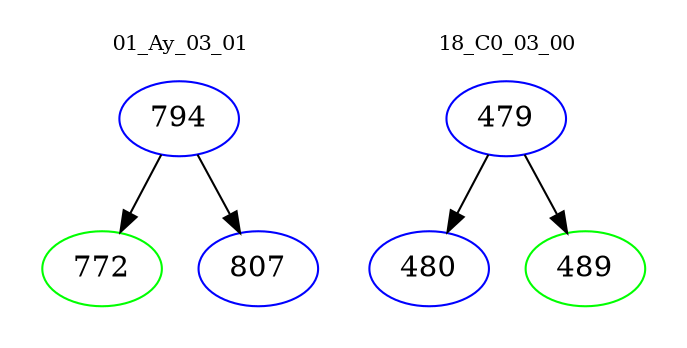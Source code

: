 digraph{
subgraph cluster_0 {
color = white
label = "01_Ay_03_01";
fontsize=10;
T0_794 [label="794", color="blue"]
T0_794 -> T0_772 [color="black"]
T0_772 [label="772", color="green"]
T0_794 -> T0_807 [color="black"]
T0_807 [label="807", color="blue"]
}
subgraph cluster_1 {
color = white
label = "18_C0_03_00";
fontsize=10;
T1_479 [label="479", color="blue"]
T1_479 -> T1_480 [color="black"]
T1_480 [label="480", color="blue"]
T1_479 -> T1_489 [color="black"]
T1_489 [label="489", color="green"]
}
}

